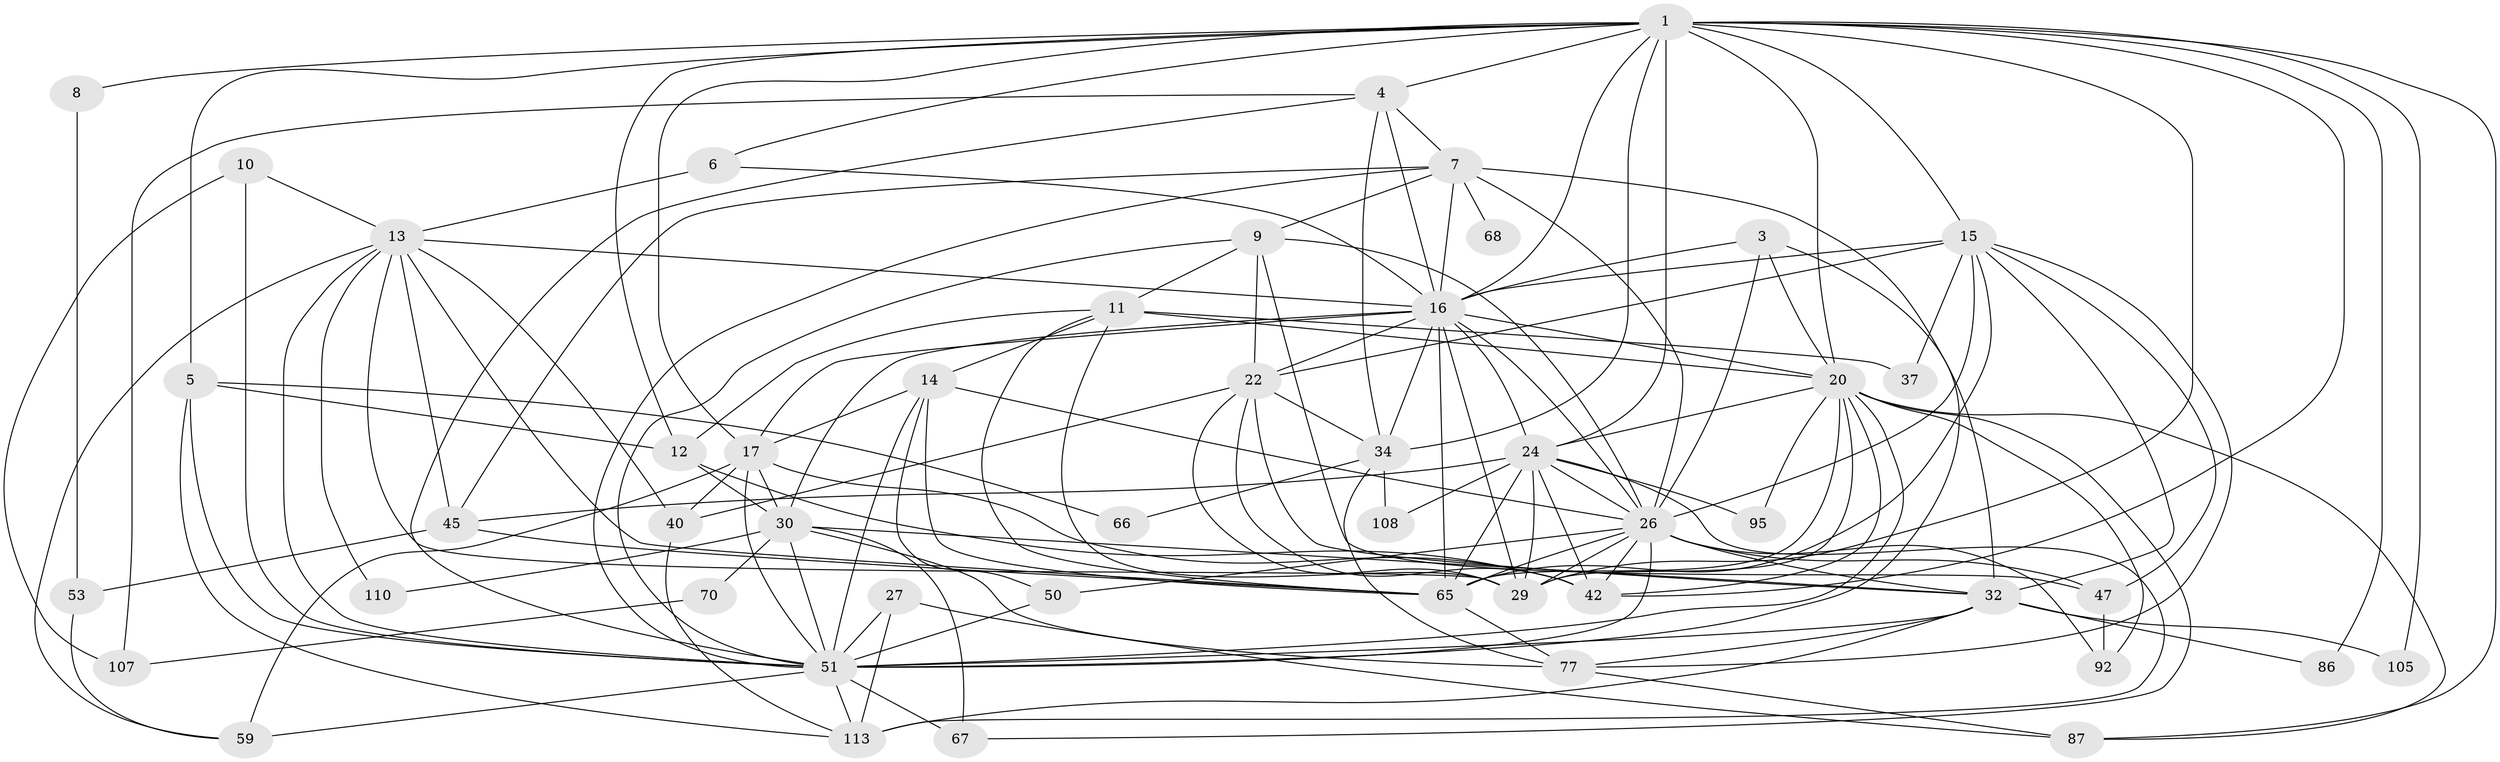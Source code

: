 // original degree distribution, {6: 0.08943089430894309, 4: 0.2926829268292683, 5: 0.17886178861788618, 2: 0.16260162601626016, 3: 0.21951219512195122, 7: 0.04065040650406504, 8: 0.016260162601626018}
// Generated by graph-tools (version 1.1) at 2025/18/03/04/25 18:18:39]
// undirected, 49 vertices, 149 edges
graph export_dot {
graph [start="1"]
  node [color=gray90,style=filled];
  1 [super="+2+111+84+73"];
  3;
  4 [super="+123+19"];
  5 [super="+62"];
  6;
  7 [super="+96+88"];
  8;
  9 [super="+43+46"];
  10;
  11 [super="+21+58"];
  12 [super="+54+38"];
  13 [super="+35+23"];
  14 [super="+33"];
  15 [super="+18+75"];
  16 [super="+101+48+49+121+72"];
  17 [super="+28"];
  20 [super="+56+31+104"];
  22 [super="+81+74"];
  24 [super="+41+71+25"];
  26 [super="+76+60+55"];
  27;
  29 [super="+44"];
  30 [super="+39+79+91"];
  32 [super="+61+36"];
  34 [super="+83"];
  37;
  40 [super="+114"];
  42 [super="+97+99"];
  45 [super="+103"];
  47 [super="+63"];
  50;
  51 [super="+52+106"];
  53;
  59 [super="+118"];
  65 [super="+122+82+80"];
  66;
  67 [super="+89"];
  68;
  70;
  77;
  86;
  87 [super="+115"];
  92;
  95;
  105;
  107;
  108;
  110;
  113;
  1 -- 87;
  1 -- 24 [weight=2];
  1 -- 5;
  1 -- 6;
  1 -- 105;
  1 -- 16;
  1 -- 20;
  1 -- 86;
  1 -- 17;
  1 -- 12;
  1 -- 34;
  1 -- 8;
  1 -- 42;
  1 -- 4;
  1 -- 15;
  1 -- 29;
  3 -- 16;
  3 -- 51 [weight=2];
  3 -- 20;
  3 -- 26;
  4 -- 16;
  4 -- 107;
  4 -- 51;
  4 -- 34;
  4 -- 7;
  5 -- 113;
  5 -- 66;
  5 -- 12;
  5 -- 51;
  6 -- 16 [weight=2];
  6 -- 13;
  7 -- 16;
  7 -- 68 [weight=2];
  7 -- 9;
  7 -- 26;
  7 -- 51;
  7 -- 32;
  7 -- 45;
  8 -- 53;
  9 -- 11;
  9 -- 51;
  9 -- 26;
  9 -- 22;
  9 -- 47;
  10 -- 51;
  10 -- 107;
  10 -- 13;
  11 -- 65;
  11 -- 37;
  11 -- 12;
  11 -- 20 [weight=2];
  11 -- 29;
  11 -- 14;
  12 -- 42;
  12 -- 30;
  13 -- 51;
  13 -- 110;
  13 -- 59;
  13 -- 16;
  13 -- 45;
  13 -- 65;
  13 -- 40;
  13 -- 29;
  14 -- 65;
  14 -- 26;
  14 -- 17;
  14 -- 50;
  14 -- 51;
  15 -- 77;
  15 -- 22;
  15 -- 16;
  15 -- 32;
  15 -- 37;
  15 -- 26 [weight=2];
  15 -- 65;
  15 -- 47;
  16 -- 65;
  16 -- 17;
  16 -- 26;
  16 -- 24;
  16 -- 34;
  16 -- 20;
  16 -- 22;
  16 -- 29;
  16 -- 30;
  17 -- 42;
  17 -- 30 [weight=3];
  17 -- 59;
  17 -- 51;
  17 -- 40;
  20 -- 92;
  20 -- 65;
  20 -- 51 [weight=3];
  20 -- 67;
  20 -- 42 [weight=2];
  20 -- 87;
  20 -- 24;
  20 -- 95;
  20 -- 29;
  22 -- 42;
  22 -- 29;
  22 -- 32;
  22 -- 34;
  22 -- 40;
  24 -- 95;
  24 -- 42;
  24 -- 65;
  24 -- 29;
  24 -- 113;
  24 -- 45;
  24 -- 26 [weight=2];
  24 -- 108;
  26 -- 51;
  26 -- 47;
  26 -- 42;
  26 -- 32;
  26 -- 65;
  26 -- 50;
  26 -- 92;
  26 -- 29;
  27 -- 113;
  27 -- 51;
  27 -- 87;
  30 -- 51 [weight=2];
  30 -- 32;
  30 -- 70;
  30 -- 77;
  30 -- 110;
  30 -- 67;
  32 -- 51 [weight=2];
  32 -- 113;
  32 -- 86;
  32 -- 105;
  32 -- 77;
  34 -- 66;
  34 -- 108;
  34 -- 77;
  40 -- 113;
  45 -- 53;
  45 -- 65;
  47 -- 92;
  50 -- 51;
  51 -- 67;
  51 -- 113;
  51 -- 59 [weight=2];
  53 -- 59;
  65 -- 77;
  70 -- 107;
  77 -- 87;
}
